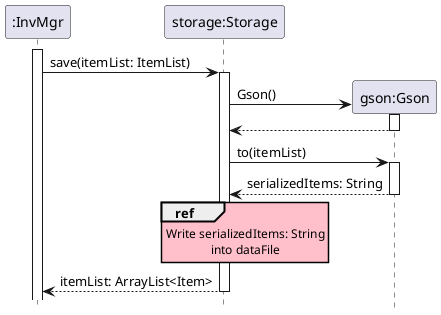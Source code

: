 @startuml

hide footbox
skinparam SequenceReferenceBackgroundColor pink

participant ":InvMgr" as InvMgr
participant "storage:Storage" as Storage
participant "gson:Gson" as Gson

activate InvMgr
    InvMgr -> Storage : save(itemList: ItemList)
    activate Storage

        create Gson
        Storage -> Gson : Gson()
        activate Gson
        return

        Storage -> Gson : to(itemList)
        activate Gson
        return serializedItems: String

        ref over Storage
            Write serializedItems: String
            into dataFile
        end ref

    return itemList: ArrayList<Item>

@enduml
